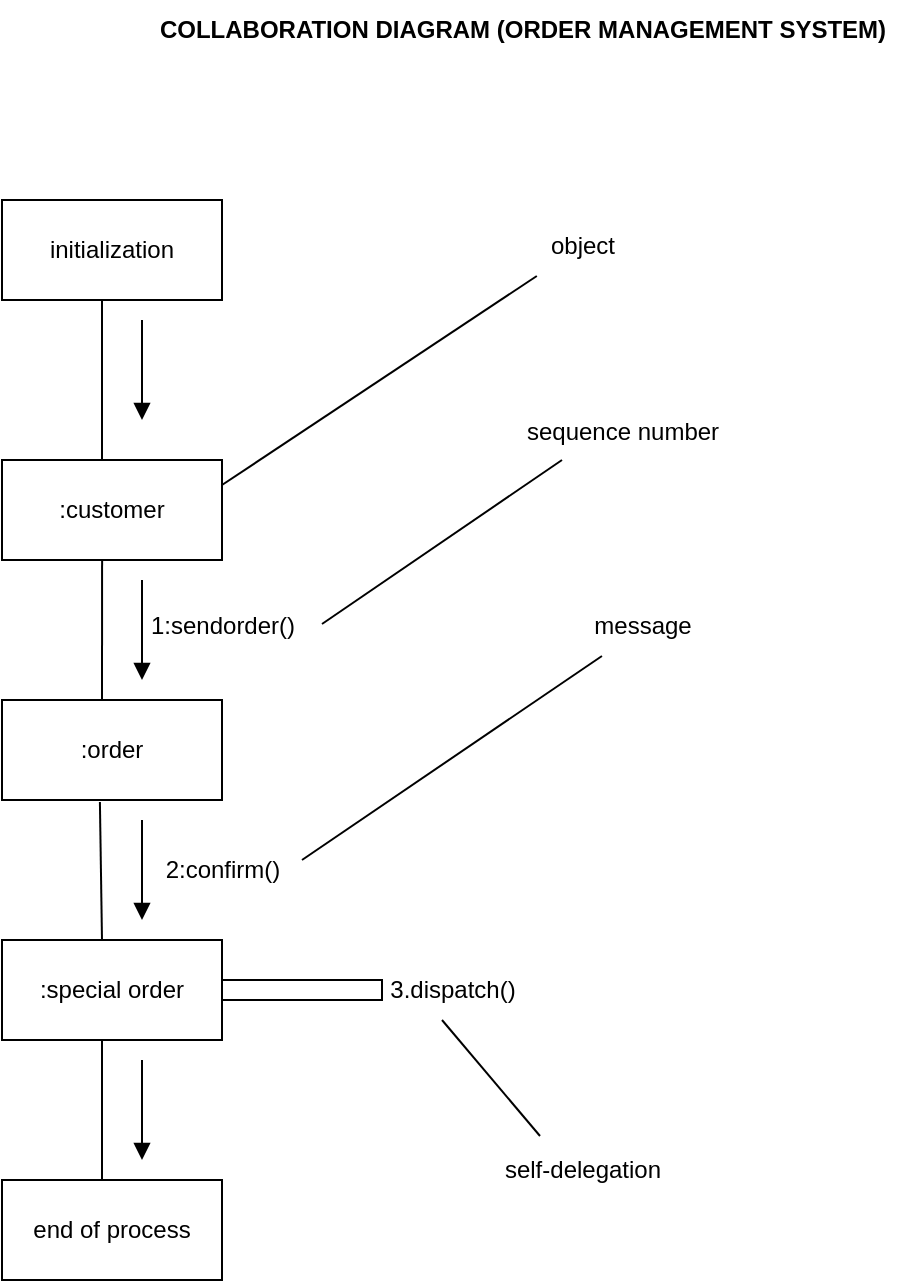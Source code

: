 <mxfile version="24.7.12">
  <diagram name="Page-1" id="YY_4PXyMngC0NgUbd85q">
    <mxGraphModel grid="1" page="1" gridSize="10" guides="1" tooltips="1" connect="1" arrows="1" fold="1" pageScale="1" pageWidth="827" pageHeight="1169" math="0" shadow="0">
      <root>
        <mxCell id="0" />
        <mxCell id="1" parent="0" />
        <mxCell id="iTdKHc7dh55HUjw95vGY-1" value="initialization" style="html=1;whiteSpace=wrap;" vertex="1" parent="1">
          <mxGeometry x="110" y="150" width="110" height="50" as="geometry" />
        </mxCell>
        <mxCell id="iTdKHc7dh55HUjw95vGY-2" value=":customer" style="html=1;whiteSpace=wrap;" vertex="1" parent="1">
          <mxGeometry x="110" y="280" width="110" height="50" as="geometry" />
        </mxCell>
        <mxCell id="iTdKHc7dh55HUjw95vGY-3" value=":order" style="html=1;whiteSpace=wrap;" vertex="1" parent="1">
          <mxGeometry x="110" y="400" width="110" height="50" as="geometry" />
        </mxCell>
        <mxCell id="iTdKHc7dh55HUjw95vGY-4" value=":special order" style="html=1;whiteSpace=wrap;" vertex="1" parent="1">
          <mxGeometry x="110" y="520" width="110" height="50" as="geometry" />
        </mxCell>
        <mxCell id="iTdKHc7dh55HUjw95vGY-5" value="end of process" style="html=1;whiteSpace=wrap;" vertex="1" parent="1">
          <mxGeometry x="110" y="640" width="110" height="50" as="geometry" />
        </mxCell>
        <mxCell id="iTdKHc7dh55HUjw95vGY-13" value="" style="endArrow=none;html=1;rounded=0;" edge="1" parent="1">
          <mxGeometry width="50" height="50" relative="1" as="geometry">
            <mxPoint x="160" y="280" as="sourcePoint" />
            <mxPoint x="160" y="200" as="targetPoint" />
          </mxGeometry>
        </mxCell>
        <mxCell id="iTdKHc7dh55HUjw95vGY-16" value="" style="endArrow=none;html=1;rounded=0;entryX=0.455;entryY=1;entryDx=0;entryDy=0;entryPerimeter=0;" edge="1" parent="1" target="iTdKHc7dh55HUjw95vGY-2">
          <mxGeometry width="50" height="50" relative="1" as="geometry">
            <mxPoint x="160" y="400" as="sourcePoint" />
            <mxPoint x="170" y="340" as="targetPoint" />
          </mxGeometry>
        </mxCell>
        <mxCell id="iTdKHc7dh55HUjw95vGY-17" value="" style="endArrow=none;html=1;rounded=0;entryX=0.445;entryY=1.02;entryDx=0;entryDy=0;entryPerimeter=0;" edge="1" parent="1" target="iTdKHc7dh55HUjw95vGY-3">
          <mxGeometry width="50" height="50" relative="1" as="geometry">
            <mxPoint x="160" y="520" as="sourcePoint" />
            <mxPoint x="180" y="540" as="targetPoint" />
          </mxGeometry>
        </mxCell>
        <mxCell id="iTdKHc7dh55HUjw95vGY-19" value="" style="endArrow=none;html=1;rounded=0;" edge="1" parent="1">
          <mxGeometry width="50" height="50" relative="1" as="geometry">
            <mxPoint x="160" y="640" as="sourcePoint" />
            <mxPoint x="160" y="570" as="targetPoint" />
          </mxGeometry>
        </mxCell>
        <mxCell id="iTdKHc7dh55HUjw95vGY-20" value="" style="html=1;points=[[0,0,0,0,5],[0,1,0,0,-5],[1,0,0,0,5],[1,1,0,0,-5]];perimeter=orthogonalPerimeter;outlineConnect=0;targetShapes=umlLifeline;portConstraint=eastwest;newEdgeStyle={&quot;curved&quot;:0,&quot;rounded&quot;:0};direction=south;" vertex="1" parent="1">
          <mxGeometry x="220" y="540" width="80" height="10" as="geometry" />
        </mxCell>
        <mxCell id="iTdKHc7dh55HUjw95vGY-22" value="" style="html=1;verticalAlign=bottom;endArrow=block;curved=0;rounded=0;" edge="1" parent="1">
          <mxGeometry width="80" relative="1" as="geometry">
            <mxPoint x="180" y="210" as="sourcePoint" />
            <mxPoint x="180" y="260" as="targetPoint" />
            <Array as="points">
              <mxPoint x="180" y="230" />
            </Array>
          </mxGeometry>
        </mxCell>
        <mxCell id="iTdKHc7dh55HUjw95vGY-23" value="" style="html=1;verticalAlign=bottom;endArrow=block;curved=0;rounded=0;" edge="1" parent="1">
          <mxGeometry width="80" relative="1" as="geometry">
            <mxPoint x="180" y="580" as="sourcePoint" />
            <mxPoint x="180" y="630" as="targetPoint" />
            <Array as="points">
              <mxPoint x="180" y="600" />
            </Array>
          </mxGeometry>
        </mxCell>
        <mxCell id="iTdKHc7dh55HUjw95vGY-24" value="" style="html=1;verticalAlign=bottom;endArrow=block;curved=0;rounded=0;" edge="1" parent="1">
          <mxGeometry width="80" relative="1" as="geometry">
            <mxPoint x="180" y="460" as="sourcePoint" />
            <mxPoint x="180" y="510" as="targetPoint" />
            <Array as="points">
              <mxPoint x="180" y="480" />
            </Array>
          </mxGeometry>
        </mxCell>
        <mxCell id="iTdKHc7dh55HUjw95vGY-25" value="" style="html=1;verticalAlign=bottom;endArrow=block;curved=0;rounded=0;" edge="1" parent="1">
          <mxGeometry width="80" relative="1" as="geometry">
            <mxPoint x="180" y="340" as="sourcePoint" />
            <mxPoint x="180" y="390" as="targetPoint" />
            <Array as="points">
              <mxPoint x="180" y="360" />
            </Array>
          </mxGeometry>
        </mxCell>
        <mxCell id="iTdKHc7dh55HUjw95vGY-26" value="object" style="text;html=1;align=center;verticalAlign=middle;resizable=0;points=[];autosize=1;strokeColor=none;fillColor=none;" vertex="1" parent="1">
          <mxGeometry x="370" y="158" width="60" height="30" as="geometry" />
        </mxCell>
        <mxCell id="iTdKHc7dh55HUjw95vGY-27" value="sequence number&lt;div&gt;&lt;br&gt;&lt;/div&gt;" style="text;html=1;align=center;verticalAlign=middle;resizable=0;points=[];autosize=1;strokeColor=none;fillColor=none;" vertex="1" parent="1">
          <mxGeometry x="360" y="253" width="120" height="40" as="geometry" />
        </mxCell>
        <mxCell id="iTdKHc7dh55HUjw95vGY-28" value="message" style="text;html=1;align=center;verticalAlign=middle;resizable=0;points=[];autosize=1;strokeColor=none;fillColor=none;" vertex="1" parent="1">
          <mxGeometry x="395" y="348" width="70" height="30" as="geometry" />
        </mxCell>
        <mxCell id="iTdKHc7dh55HUjw95vGY-29" value="self-delegation" style="text;html=1;align=center;verticalAlign=middle;resizable=0;points=[];autosize=1;strokeColor=none;fillColor=none;" vertex="1" parent="1">
          <mxGeometry x="350" y="620" width="100" height="30" as="geometry" />
        </mxCell>
        <mxCell id="iTdKHc7dh55HUjw95vGY-30" value="1:sendorder()" style="text;html=1;align=center;verticalAlign=middle;resizable=0;points=[];autosize=1;strokeColor=none;fillColor=none;" vertex="1" parent="1">
          <mxGeometry x="170" y="348" width="100" height="30" as="geometry" />
        </mxCell>
        <mxCell id="iTdKHc7dh55HUjw95vGY-31" value="2:confirm()" style="text;html=1;align=center;verticalAlign=middle;resizable=0;points=[];autosize=1;strokeColor=none;fillColor=none;" vertex="1" parent="1">
          <mxGeometry x="180" y="470" width="80" height="30" as="geometry" />
        </mxCell>
        <mxCell id="iTdKHc7dh55HUjw95vGY-32" value="3.dispatch()" style="text;html=1;align=center;verticalAlign=middle;resizable=0;points=[];autosize=1;strokeColor=none;fillColor=none;" vertex="1" parent="1">
          <mxGeometry x="290" y="530" width="90" height="30" as="geometry" />
        </mxCell>
        <mxCell id="iTdKHc7dh55HUjw95vGY-33" value="" style="endArrow=none;html=1;rounded=0;entryX=0.29;entryY=-0.067;entryDx=0;entryDy=0;entryPerimeter=0;" edge="1" parent="1" target="iTdKHc7dh55HUjw95vGY-29">
          <mxGeometry width="50" height="50" relative="1" as="geometry">
            <mxPoint x="330" y="560" as="sourcePoint" />
            <mxPoint x="550" y="510" as="targetPoint" />
          </mxGeometry>
        </mxCell>
        <mxCell id="iTdKHc7dh55HUjw95vGY-34" value="" style="endArrow=none;html=1;rounded=0;exitX=1;exitY=0.333;exitDx=0;exitDy=0;exitPerimeter=0;entryX=0.214;entryY=1;entryDx=0;entryDy=0;entryPerimeter=0;" edge="1" parent="1" source="iTdKHc7dh55HUjw95vGY-31" target="iTdKHc7dh55HUjw95vGY-28">
          <mxGeometry width="50" height="50" relative="1" as="geometry">
            <mxPoint x="320" y="450" as="sourcePoint" />
            <mxPoint x="370" y="400" as="targetPoint" />
          </mxGeometry>
        </mxCell>
        <mxCell id="iTdKHc7dh55HUjw95vGY-35" value="" style="endArrow=none;html=1;rounded=0;exitX=1;exitY=0.467;exitDx=0;exitDy=0;exitPerimeter=0;" edge="1" parent="1" source="iTdKHc7dh55HUjw95vGY-30">
          <mxGeometry width="50" height="50" relative="1" as="geometry">
            <mxPoint x="330" y="340" as="sourcePoint" />
            <mxPoint x="390" y="280" as="targetPoint" />
          </mxGeometry>
        </mxCell>
        <mxCell id="iTdKHc7dh55HUjw95vGY-36" value="" style="endArrow=none;html=1;rounded=0;exitX=1;exitY=0.25;exitDx=0;exitDy=0;" edge="1" parent="1" source="iTdKHc7dh55HUjw95vGY-2" target="iTdKHc7dh55HUjw95vGY-26">
          <mxGeometry width="50" height="50" relative="1" as="geometry">
            <mxPoint x="280" y="270" as="sourcePoint" />
            <mxPoint x="330" y="220" as="targetPoint" />
          </mxGeometry>
        </mxCell>
        <mxCell id="iTdKHc7dh55HUjw95vGY-37" value="&lt;b&gt;COLLABORATION DIAGRAM (ORDER MANAGEMENT SYSTEM)&lt;/b&gt;" style="text;html=1;align=center;verticalAlign=middle;resizable=0;points=[];autosize=1;strokeColor=none;fillColor=none;" vertex="1" parent="1">
          <mxGeometry x="175" y="50" width="390" height="30" as="geometry" />
        </mxCell>
      </root>
    </mxGraphModel>
  </diagram>
</mxfile>
